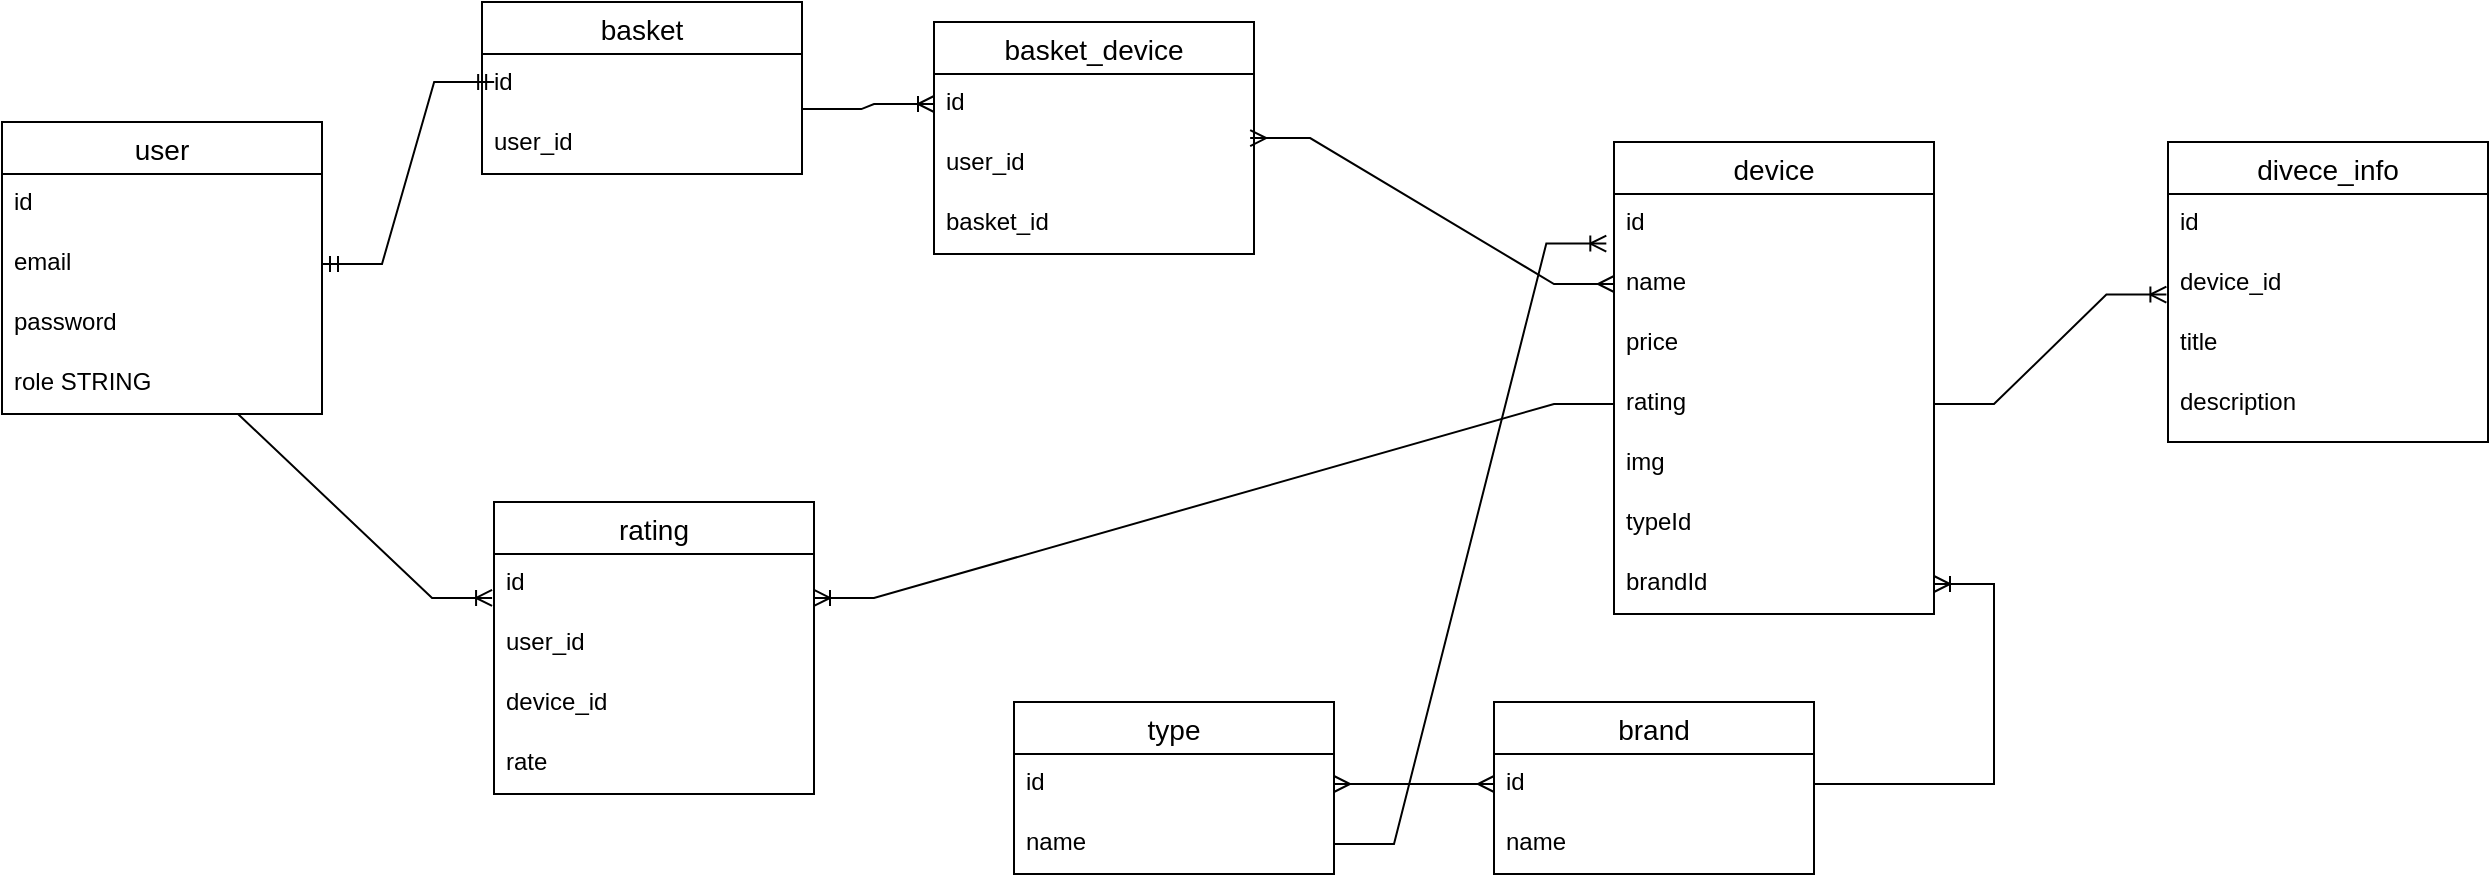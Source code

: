<mxfile version="20.8.5" type="device"><diagram id="OBRASOjrhfmlu5PfXesK" name="Страница 1"><mxGraphModel dx="1434" dy="802" grid="1" gridSize="10" guides="1" tooltips="1" connect="1" arrows="1" fold="1" page="1" pageScale="1" pageWidth="827" pageHeight="1169" math="0" shadow="0"><root><mxCell id="0"/><mxCell id="1" parent="0"/><mxCell id="Aj6fCtQwpr_FfRpjnpWB-3" value="user" style="swimlane;fontStyle=0;childLayout=stackLayout;horizontal=1;startSize=26;horizontalStack=0;resizeParent=1;resizeParentMax=0;resizeLast=0;collapsible=1;marginBottom=0;align=center;fontSize=14;" vertex="1" parent="1"><mxGeometry x="14" y="290" width="160" height="146" as="geometry"><mxRectangle x="310" y="300" width="70" height="30" as="alternateBounds"/></mxGeometry></mxCell><mxCell id="Aj6fCtQwpr_FfRpjnpWB-4" value="id" style="text;strokeColor=none;fillColor=none;spacingLeft=4;spacingRight=4;overflow=hidden;rotatable=0;points=[[0,0.5],[1,0.5]];portConstraint=eastwest;fontSize=12;" vertex="1" parent="Aj6fCtQwpr_FfRpjnpWB-3"><mxGeometry y="26" width="160" height="30" as="geometry"/></mxCell><mxCell id="Aj6fCtQwpr_FfRpjnpWB-5" value="email" style="text;strokeColor=none;fillColor=none;spacingLeft=4;spacingRight=4;overflow=hidden;rotatable=0;points=[[0,0.5],[1,0.5]];portConstraint=eastwest;fontSize=12;" vertex="1" parent="Aj6fCtQwpr_FfRpjnpWB-3"><mxGeometry y="56" width="160" height="30" as="geometry"/></mxCell><mxCell id="Aj6fCtQwpr_FfRpjnpWB-6" value="password" style="text;strokeColor=none;fillColor=none;spacingLeft=4;spacingRight=4;overflow=hidden;rotatable=0;points=[[0,0.5],[1,0.5]];portConstraint=eastwest;fontSize=12;" vertex="1" parent="Aj6fCtQwpr_FfRpjnpWB-3"><mxGeometry y="86" width="160" height="30" as="geometry"/></mxCell><mxCell id="Aj6fCtQwpr_FfRpjnpWB-8" value="role STRING" style="text;strokeColor=none;fillColor=none;spacingLeft=4;spacingRight=4;overflow=hidden;rotatable=0;points=[[0,0.5],[1,0.5]];portConstraint=eastwest;fontSize=12;" vertex="1" parent="Aj6fCtQwpr_FfRpjnpWB-3"><mxGeometry y="116" width="160" height="30" as="geometry"/></mxCell><mxCell id="Aj6fCtQwpr_FfRpjnpWB-9" value="basket" style="swimlane;fontStyle=0;childLayout=stackLayout;horizontal=1;startSize=26;horizontalStack=0;resizeParent=1;resizeParentMax=0;resizeLast=0;collapsible=1;marginBottom=0;align=center;fontSize=14;" vertex="1" parent="1"><mxGeometry x="254" y="230" width="160" height="86" as="geometry"><mxRectangle x="310" y="300" width="70" height="30" as="alternateBounds"/></mxGeometry></mxCell><mxCell id="Aj6fCtQwpr_FfRpjnpWB-10" value="id" style="text;strokeColor=none;fillColor=none;spacingLeft=4;spacingRight=4;overflow=hidden;rotatable=0;points=[[0,0.5],[1,0.5]];portConstraint=eastwest;fontSize=12;" vertex="1" parent="Aj6fCtQwpr_FfRpjnpWB-9"><mxGeometry y="26" width="160" height="30" as="geometry"/></mxCell><mxCell id="Aj6fCtQwpr_FfRpjnpWB-13" value="user_id" style="text;strokeColor=none;fillColor=none;spacingLeft=4;spacingRight=4;overflow=hidden;rotatable=0;points=[[0,0.5],[1,0.5]];portConstraint=eastwest;fontSize=12;" vertex="1" parent="Aj6fCtQwpr_FfRpjnpWB-9"><mxGeometry y="56" width="160" height="30" as="geometry"/></mxCell><mxCell id="Aj6fCtQwpr_FfRpjnpWB-15" value="" style="edgeStyle=entityRelationEdgeStyle;fontSize=12;html=1;endArrow=ERmandOne;startArrow=ERmandOne;rounded=0;entryX=0.038;entryY=0.467;entryDx=0;entryDy=0;entryPerimeter=0;exitX=1;exitY=0.5;exitDx=0;exitDy=0;" edge="1" parent="1" source="Aj6fCtQwpr_FfRpjnpWB-5" target="Aj6fCtQwpr_FfRpjnpWB-10"><mxGeometry width="100" height="100" relative="1" as="geometry"><mxPoint x="164" y="480" as="sourcePoint"/><mxPoint x="264" y="380" as="targetPoint"/></mxGeometry></mxCell><mxCell id="Aj6fCtQwpr_FfRpjnpWB-16" value="device" style="swimlane;fontStyle=0;childLayout=stackLayout;horizontal=1;startSize=26;horizontalStack=0;resizeParent=1;resizeParentMax=0;resizeLast=0;collapsible=1;marginBottom=0;align=center;fontSize=14;" vertex="1" parent="1"><mxGeometry x="820" y="300" width="160" height="236" as="geometry"><mxRectangle x="310" y="300" width="70" height="30" as="alternateBounds"/></mxGeometry></mxCell><mxCell id="Aj6fCtQwpr_FfRpjnpWB-17" value="id" style="text;strokeColor=none;fillColor=none;spacingLeft=4;spacingRight=4;overflow=hidden;rotatable=0;points=[[0,0.5],[1,0.5]];portConstraint=eastwest;fontSize=12;" vertex="1" parent="Aj6fCtQwpr_FfRpjnpWB-16"><mxGeometry y="26" width="160" height="30" as="geometry"/></mxCell><mxCell id="Aj6fCtQwpr_FfRpjnpWB-18" value="name" style="text;strokeColor=none;fillColor=none;spacingLeft=4;spacingRight=4;overflow=hidden;rotatable=0;points=[[0,0.5],[1,0.5]];portConstraint=eastwest;fontSize=12;" vertex="1" parent="Aj6fCtQwpr_FfRpjnpWB-16"><mxGeometry y="56" width="160" height="30" as="geometry"/></mxCell><mxCell id="Aj6fCtQwpr_FfRpjnpWB-19" value="price" style="text;strokeColor=none;fillColor=none;spacingLeft=4;spacingRight=4;overflow=hidden;rotatable=0;points=[[0,0.5],[1,0.5]];portConstraint=eastwest;fontSize=12;" vertex="1" parent="Aj6fCtQwpr_FfRpjnpWB-16"><mxGeometry y="86" width="160" height="30" as="geometry"/></mxCell><mxCell id="Aj6fCtQwpr_FfRpjnpWB-20" value="rating" style="text;strokeColor=none;fillColor=none;spacingLeft=4;spacingRight=4;overflow=hidden;rotatable=0;points=[[0,0.5],[1,0.5]];portConstraint=eastwest;fontSize=12;" vertex="1" parent="Aj6fCtQwpr_FfRpjnpWB-16"><mxGeometry y="116" width="160" height="30" as="geometry"/></mxCell><mxCell id="Aj6fCtQwpr_FfRpjnpWB-21" value="img" style="text;strokeColor=none;fillColor=none;spacingLeft=4;spacingRight=4;overflow=hidden;rotatable=0;points=[[0,0.5],[1,0.5]];portConstraint=eastwest;fontSize=12;" vertex="1" parent="Aj6fCtQwpr_FfRpjnpWB-16"><mxGeometry y="146" width="160" height="30" as="geometry"/></mxCell><mxCell id="Aj6fCtQwpr_FfRpjnpWB-22" value="typeId" style="text;strokeColor=none;fillColor=none;spacingLeft=4;spacingRight=4;overflow=hidden;rotatable=0;points=[[0,0.5],[1,0.5]];portConstraint=eastwest;fontSize=12;" vertex="1" parent="Aj6fCtQwpr_FfRpjnpWB-16"><mxGeometry y="176" width="160" height="30" as="geometry"/></mxCell><mxCell id="Aj6fCtQwpr_FfRpjnpWB-23" value="brandId" style="text;strokeColor=none;fillColor=none;spacingLeft=4;spacingRight=4;overflow=hidden;rotatable=0;points=[[0,0.5],[1,0.5]];portConstraint=eastwest;fontSize=12;" vertex="1" parent="Aj6fCtQwpr_FfRpjnpWB-16"><mxGeometry y="206" width="160" height="30" as="geometry"/></mxCell><mxCell id="Aj6fCtQwpr_FfRpjnpWB-24" value="type" style="swimlane;fontStyle=0;childLayout=stackLayout;horizontal=1;startSize=26;horizontalStack=0;resizeParent=1;resizeParentMax=0;resizeLast=0;collapsible=1;marginBottom=0;align=center;fontSize=14;" vertex="1" parent="1"><mxGeometry x="520" y="580" width="160" height="86" as="geometry"><mxRectangle x="310" y="300" width="70" height="30" as="alternateBounds"/></mxGeometry></mxCell><mxCell id="Aj6fCtQwpr_FfRpjnpWB-25" value="id" style="text;strokeColor=none;fillColor=none;spacingLeft=4;spacingRight=4;overflow=hidden;rotatable=0;points=[[0,0.5],[1,0.5]];portConstraint=eastwest;fontSize=12;" vertex="1" parent="Aj6fCtQwpr_FfRpjnpWB-24"><mxGeometry y="26" width="160" height="30" as="geometry"/></mxCell><mxCell id="Aj6fCtQwpr_FfRpjnpWB-28" value="name" style="text;strokeColor=none;fillColor=none;spacingLeft=4;spacingRight=4;overflow=hidden;rotatable=0;points=[[0,0.5],[1,0.5]];portConstraint=eastwest;fontSize=12;" vertex="1" parent="Aj6fCtQwpr_FfRpjnpWB-24"><mxGeometry y="56" width="160" height="30" as="geometry"/></mxCell><mxCell id="Aj6fCtQwpr_FfRpjnpWB-29" value="brand" style="swimlane;fontStyle=0;childLayout=stackLayout;horizontal=1;startSize=26;horizontalStack=0;resizeParent=1;resizeParentMax=0;resizeLast=0;collapsible=1;marginBottom=0;align=center;fontSize=14;" vertex="1" parent="1"><mxGeometry x="760" y="580" width="160" height="86" as="geometry"><mxRectangle x="310" y="300" width="70" height="30" as="alternateBounds"/></mxGeometry></mxCell><mxCell id="Aj6fCtQwpr_FfRpjnpWB-30" value="id" style="text;strokeColor=none;fillColor=none;spacingLeft=4;spacingRight=4;overflow=hidden;rotatable=0;points=[[0,0.5],[1,0.5]];portConstraint=eastwest;fontSize=12;" vertex="1" parent="Aj6fCtQwpr_FfRpjnpWB-29"><mxGeometry y="26" width="160" height="30" as="geometry"/></mxCell><mxCell id="Aj6fCtQwpr_FfRpjnpWB-33" value="name" style="text;strokeColor=none;fillColor=none;spacingLeft=4;spacingRight=4;overflow=hidden;rotatable=0;points=[[0,0.5],[1,0.5]];portConstraint=eastwest;fontSize=12;" vertex="1" parent="Aj6fCtQwpr_FfRpjnpWB-29"><mxGeometry y="56" width="160" height="30" as="geometry"/></mxCell><mxCell id="Aj6fCtQwpr_FfRpjnpWB-34" value="" style="edgeStyle=entityRelationEdgeStyle;fontSize=12;html=1;endArrow=ERoneToMany;rounded=0;entryX=-0.024;entryY=0.826;entryDx=0;entryDy=0;entryPerimeter=0;" edge="1" parent="1" source="Aj6fCtQwpr_FfRpjnpWB-28" target="Aj6fCtQwpr_FfRpjnpWB-17"><mxGeometry width="100" height="100" relative="1" as="geometry"><mxPoint x="660" y="651" as="sourcePoint"/><mxPoint x="690" y="620" as="targetPoint"/></mxGeometry></mxCell><mxCell id="Aj6fCtQwpr_FfRpjnpWB-37" value="" style="edgeStyle=entityRelationEdgeStyle;fontSize=12;html=1;endArrow=ERoneToMany;rounded=0;" edge="1" parent="1" source="Aj6fCtQwpr_FfRpjnpWB-30" target="Aj6fCtQwpr_FfRpjnpWB-23"><mxGeometry width="100" height="100" relative="1" as="geometry"><mxPoint x="760" y="580" as="sourcePoint"/><mxPoint x="860" y="480" as="targetPoint"/></mxGeometry></mxCell><mxCell id="Aj6fCtQwpr_FfRpjnpWB-38" value="" style="edgeStyle=entityRelationEdgeStyle;fontSize=12;html=1;endArrow=ERmany;startArrow=ERmany;rounded=0;entryX=0;entryY=0.5;entryDx=0;entryDy=0;" edge="1" parent="1" source="Aj6fCtQwpr_FfRpjnpWB-25" target="Aj6fCtQwpr_FfRpjnpWB-30"><mxGeometry width="100" height="100" relative="1" as="geometry"><mxPoint x="660" y="621" as="sourcePoint"/><mxPoint x="670" y="610" as="targetPoint"/></mxGeometry></mxCell><mxCell id="Aj6fCtQwpr_FfRpjnpWB-39" value="divece_info" style="swimlane;fontStyle=0;childLayout=stackLayout;horizontal=1;startSize=26;horizontalStack=0;resizeParent=1;resizeParentMax=0;resizeLast=0;collapsible=1;marginBottom=0;align=center;fontSize=14;" vertex="1" parent="1"><mxGeometry x="1097" y="300" width="160" height="150" as="geometry"><mxRectangle x="310" y="300" width="70" height="30" as="alternateBounds"/></mxGeometry></mxCell><mxCell id="Aj6fCtQwpr_FfRpjnpWB-40" value="id" style="text;strokeColor=none;fillColor=none;spacingLeft=4;spacingRight=4;overflow=hidden;rotatable=0;points=[[0,0.5],[1,0.5]];portConstraint=eastwest;fontSize=12;" vertex="1" parent="Aj6fCtQwpr_FfRpjnpWB-39"><mxGeometry y="26" width="160" height="30" as="geometry"/></mxCell><mxCell id="Aj6fCtQwpr_FfRpjnpWB-43" value="device_id" style="text;strokeColor=none;fillColor=none;spacingLeft=4;spacingRight=4;overflow=hidden;rotatable=0;points=[[0,0.5],[1,0.5]];portConstraint=eastwest;fontSize=12;" vertex="1" parent="Aj6fCtQwpr_FfRpjnpWB-39"><mxGeometry y="56" width="160" height="30" as="geometry"/></mxCell><mxCell id="Aj6fCtQwpr_FfRpjnpWB-44" value="title" style="text;strokeColor=none;fillColor=none;spacingLeft=4;spacingRight=4;overflow=hidden;rotatable=0;points=[[0,0.5],[1,0.5]];portConstraint=eastwest;fontSize=12;" vertex="1" parent="Aj6fCtQwpr_FfRpjnpWB-39"><mxGeometry y="86" width="160" height="30" as="geometry"/></mxCell><mxCell id="Aj6fCtQwpr_FfRpjnpWB-45" value="description" style="text;strokeColor=none;fillColor=none;spacingLeft=4;spacingRight=4;overflow=hidden;rotatable=0;points=[[0,0.5],[1,0.5]];portConstraint=eastwest;fontSize=12;" vertex="1" parent="Aj6fCtQwpr_FfRpjnpWB-39"><mxGeometry y="116" width="160" height="34" as="geometry"/></mxCell><mxCell id="Aj6fCtQwpr_FfRpjnpWB-46" value="" style="edgeStyle=entityRelationEdgeStyle;fontSize=12;html=1;endArrow=ERoneToMany;rounded=0;entryX=-0.005;entryY=0.677;entryDx=0;entryDy=0;entryPerimeter=0;" edge="1" parent="1" source="Aj6fCtQwpr_FfRpjnpWB-20" target="Aj6fCtQwpr_FfRpjnpWB-43"><mxGeometry width="100" height="100" relative="1" as="geometry"><mxPoint x="970" y="480" as="sourcePoint"/><mxPoint x="1070" y="380" as="targetPoint"/></mxGeometry></mxCell><mxCell id="Aj6fCtQwpr_FfRpjnpWB-47" value="basket_device" style="swimlane;fontStyle=0;childLayout=stackLayout;horizontal=1;startSize=26;horizontalStack=0;resizeParent=1;resizeParentMax=0;resizeLast=0;collapsible=1;marginBottom=0;align=center;fontSize=14;" vertex="1" parent="1"><mxGeometry x="480" y="240" width="160" height="116" as="geometry"><mxRectangle x="310" y="300" width="70" height="30" as="alternateBounds"/></mxGeometry></mxCell><mxCell id="Aj6fCtQwpr_FfRpjnpWB-48" value="id" style="text;strokeColor=none;fillColor=none;spacingLeft=4;spacingRight=4;overflow=hidden;rotatable=0;points=[[0,0.5],[1,0.5]];portConstraint=eastwest;fontSize=12;" vertex="1" parent="Aj6fCtQwpr_FfRpjnpWB-47"><mxGeometry y="26" width="160" height="30" as="geometry"/></mxCell><mxCell id="Aj6fCtQwpr_FfRpjnpWB-49" value="user_id" style="text;strokeColor=none;fillColor=none;spacingLeft=4;spacingRight=4;overflow=hidden;rotatable=0;points=[[0,0.5],[1,0.5]];portConstraint=eastwest;fontSize=12;" vertex="1" parent="Aj6fCtQwpr_FfRpjnpWB-47"><mxGeometry y="56" width="160" height="30" as="geometry"/></mxCell><mxCell id="Aj6fCtQwpr_FfRpjnpWB-50" value="basket_id" style="text;strokeColor=none;fillColor=none;spacingLeft=4;spacingRight=4;overflow=hidden;rotatable=0;points=[[0,0.5],[1,0.5]];portConstraint=eastwest;fontSize=12;" vertex="1" parent="Aj6fCtQwpr_FfRpjnpWB-47"><mxGeometry y="86" width="160" height="30" as="geometry"/></mxCell><mxCell id="Aj6fCtQwpr_FfRpjnpWB-51" value="" style="edgeStyle=entityRelationEdgeStyle;fontSize=12;html=1;endArrow=ERoneToMany;rounded=0;entryX=0;entryY=0.5;entryDx=0;entryDy=0;exitX=0.998;exitY=-0.082;exitDx=0;exitDy=0;exitPerimeter=0;" edge="1" parent="1" source="Aj6fCtQwpr_FfRpjnpWB-13" target="Aj6fCtQwpr_FfRpjnpWB-48"><mxGeometry width="100" height="100" relative="1" as="geometry"><mxPoint x="410" y="390" as="sourcePoint"/><mxPoint x="510" y="290" as="targetPoint"/></mxGeometry></mxCell><mxCell id="Aj6fCtQwpr_FfRpjnpWB-52" value="" style="edgeStyle=entityRelationEdgeStyle;fontSize=12;html=1;endArrow=ERmany;startArrow=ERmany;rounded=0;exitX=0.988;exitY=0.067;exitDx=0;exitDy=0;exitPerimeter=0;" edge="1" parent="1" source="Aj6fCtQwpr_FfRpjnpWB-49" target="Aj6fCtQwpr_FfRpjnpWB-18"><mxGeometry width="100" height="100" relative="1" as="geometry"><mxPoint x="690" y="380" as="sourcePoint"/><mxPoint x="790" y="280" as="targetPoint"/></mxGeometry></mxCell><mxCell id="Aj6fCtQwpr_FfRpjnpWB-53" value="rating" style="swimlane;fontStyle=0;childLayout=stackLayout;horizontal=1;startSize=26;horizontalStack=0;resizeParent=1;resizeParentMax=0;resizeLast=0;collapsible=1;marginBottom=0;align=center;fontSize=14;" vertex="1" parent="1"><mxGeometry x="260" y="480" width="160" height="146" as="geometry"><mxRectangle x="310" y="300" width="70" height="30" as="alternateBounds"/></mxGeometry></mxCell><mxCell id="Aj6fCtQwpr_FfRpjnpWB-54" value="id" style="text;strokeColor=none;fillColor=none;spacingLeft=4;spacingRight=4;overflow=hidden;rotatable=0;points=[[0,0.5],[1,0.5]];portConstraint=eastwest;fontSize=12;" vertex="1" parent="Aj6fCtQwpr_FfRpjnpWB-53"><mxGeometry y="26" width="160" height="30" as="geometry"/></mxCell><mxCell id="Aj6fCtQwpr_FfRpjnpWB-55" value="user_id" style="text;strokeColor=none;fillColor=none;spacingLeft=4;spacingRight=4;overflow=hidden;rotatable=0;points=[[0,0.5],[1,0.5]];portConstraint=eastwest;fontSize=12;" vertex="1" parent="Aj6fCtQwpr_FfRpjnpWB-53"><mxGeometry y="56" width="160" height="30" as="geometry"/></mxCell><mxCell id="Aj6fCtQwpr_FfRpjnpWB-56" value="device_id" style="text;strokeColor=none;fillColor=none;spacingLeft=4;spacingRight=4;overflow=hidden;rotatable=0;points=[[0,0.5],[1,0.5]];portConstraint=eastwest;fontSize=12;" vertex="1" parent="Aj6fCtQwpr_FfRpjnpWB-53"><mxGeometry y="86" width="160" height="30" as="geometry"/></mxCell><mxCell id="Aj6fCtQwpr_FfRpjnpWB-57" value="rate" style="text;strokeColor=none;fillColor=none;spacingLeft=4;spacingRight=4;overflow=hidden;rotatable=0;points=[[0,0.5],[1,0.5]];portConstraint=eastwest;fontSize=12;" vertex="1" parent="Aj6fCtQwpr_FfRpjnpWB-53"><mxGeometry y="116" width="160" height="30" as="geometry"/></mxCell><mxCell id="Aj6fCtQwpr_FfRpjnpWB-58" value="" style="edgeStyle=entityRelationEdgeStyle;fontSize=12;html=1;endArrow=ERoneToMany;rounded=0;exitX=0.55;exitY=1;exitDx=0;exitDy=0;exitPerimeter=0;entryX=-0.006;entryY=0.733;entryDx=0;entryDy=0;entryPerimeter=0;" edge="1" parent="1" source="Aj6fCtQwpr_FfRpjnpWB-8" target="Aj6fCtQwpr_FfRpjnpWB-54"><mxGeometry width="100" height="100" relative="1" as="geometry"><mxPoint x="130" y="540" as="sourcePoint"/><mxPoint x="230" y="440" as="targetPoint"/></mxGeometry></mxCell><mxCell id="Aj6fCtQwpr_FfRpjnpWB-59" value="" style="edgeStyle=entityRelationEdgeStyle;fontSize=12;html=1;endArrow=ERoneToMany;rounded=0;entryX=1;entryY=0.733;entryDx=0;entryDy=0;entryPerimeter=0;" edge="1" parent="1" source="Aj6fCtQwpr_FfRpjnpWB-20" target="Aj6fCtQwpr_FfRpjnpWB-54"><mxGeometry width="100" height="100" relative="1" as="geometry"><mxPoint x="540" y="520" as="sourcePoint"/><mxPoint x="640" y="420" as="targetPoint"/></mxGeometry></mxCell></root></mxGraphModel></diagram></mxfile>